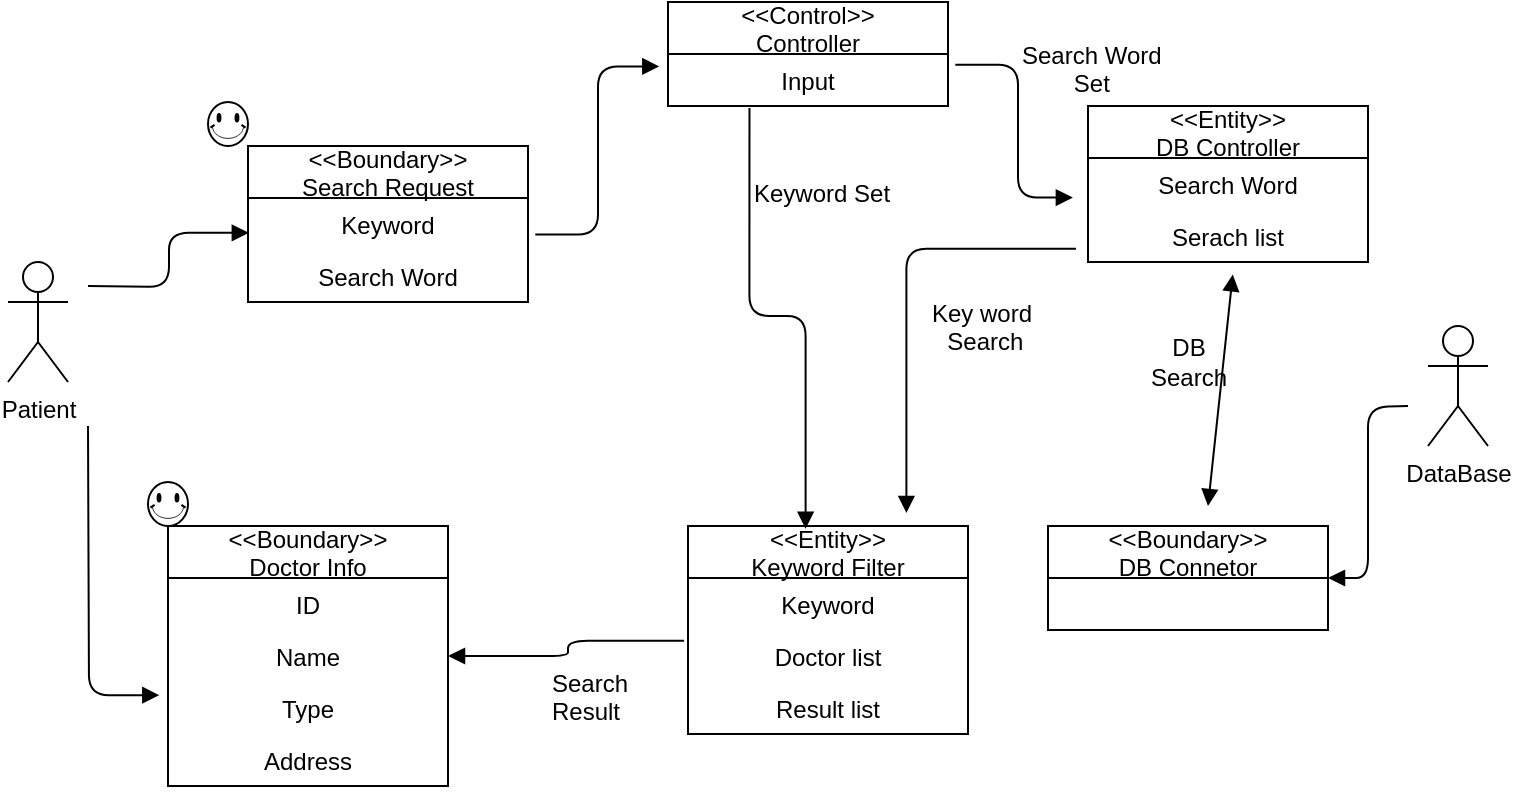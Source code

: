 <mxfile version="14.6.6" type="device"><diagram id="EeeSKXHMA_eIP2ZQH-6m" name="Page-1"><mxGraphModel dx="1038" dy="580" grid="1" gridSize="10" guides="1" tooltips="1" connect="1" arrows="1" fold="1" page="1" pageScale="1" pageWidth="827" pageHeight="1169" math="0" shadow="0"><root><mxCell id="0"/><mxCell id="1" parent="0"/><mxCell id="dfXmhVjnw5Koi8pMULJA-4" value="&lt;&lt;Boundary&gt;&gt;&#10;Search Request" style="swimlane;fontStyle=0;childLayout=stackLayout;horizontal=1;startSize=26;fillColor=none;horizontalStack=0;resizeParent=1;resizeParentMax=0;resizeLast=0;collapsible=1;marginBottom=0;fontSize=12;" vertex="1" parent="1"><mxGeometry x="160" y="230" width="140" height="78" as="geometry"/></mxCell><mxCell id="dfXmhVjnw5Koi8pMULJA-5" value="Keyword" style="text;strokeColor=none;fillColor=none;align=center;verticalAlign=top;spacingLeft=4;spacingRight=4;overflow=hidden;rotatable=0;points=[[0,0.5],[1,0.5]];portConstraint=eastwest;" vertex="1" parent="dfXmhVjnw5Koi8pMULJA-4"><mxGeometry y="26" width="140" height="26" as="geometry"/></mxCell><mxCell id="dfXmhVjnw5Koi8pMULJA-6" value="Search Word" style="text;strokeColor=none;fillColor=none;align=center;verticalAlign=top;spacingLeft=4;spacingRight=4;overflow=hidden;rotatable=0;points=[[0,0.5],[1,0.5]];portConstraint=eastwest;" vertex="1" parent="dfXmhVjnw5Koi8pMULJA-4"><mxGeometry y="52" width="140" height="26" as="geometry"/></mxCell><mxCell id="dfXmhVjnw5Koi8pMULJA-9" value="Patient" style="shape=umlActor;verticalLabelPosition=bottom;verticalAlign=top;html=1;outlineConnect=0;fontSize=12;align=center;" vertex="1" parent="1"><mxGeometry x="40" y="288" width="30" height="60" as="geometry"/></mxCell><mxCell id="dfXmhVjnw5Koi8pMULJA-12" value="DataBase" style="shape=umlActor;verticalLabelPosition=bottom;verticalAlign=top;html=1;outlineConnect=0;fontSize=12;align=center;" vertex="1" parent="1"><mxGeometry x="750" y="320" width="30" height="60" as="geometry"/></mxCell><mxCell id="dfXmhVjnw5Koi8pMULJA-13" value="&lt;&lt;Boundary&gt;&gt;&#10;Doctor Info" style="swimlane;fontStyle=0;childLayout=stackLayout;horizontal=1;startSize=26;fillColor=none;horizontalStack=0;resizeParent=1;resizeParentMax=0;resizeLast=0;collapsible=1;marginBottom=0;fontSize=12;" vertex="1" parent="1"><mxGeometry x="120" y="420" width="140" height="130" as="geometry"/></mxCell><mxCell id="dfXmhVjnw5Koi8pMULJA-14" value="ID" style="text;strokeColor=none;fillColor=none;align=center;verticalAlign=top;spacingLeft=4;spacingRight=4;overflow=hidden;rotatable=0;points=[[0,0.5],[1,0.5]];portConstraint=eastwest;" vertex="1" parent="dfXmhVjnw5Koi8pMULJA-13"><mxGeometry y="26" width="140" height="26" as="geometry"/></mxCell><object label="Name" id="dfXmhVjnw5Koi8pMULJA-15"><mxCell style="text;strokeColor=none;fillColor=none;align=center;verticalAlign=top;spacingLeft=4;spacingRight=4;overflow=hidden;rotatable=0;points=[[0,0.5],[1,0.5]];portConstraint=eastwest;" vertex="1" parent="dfXmhVjnw5Koi8pMULJA-13"><mxGeometry y="52" width="140" height="26" as="geometry"/></mxCell></object><object label="Type" id="dfXmhVjnw5Koi8pMULJA-16"><mxCell style="text;strokeColor=none;fillColor=none;align=center;verticalAlign=top;spacingLeft=4;spacingRight=4;overflow=hidden;rotatable=0;points=[[0,0.5],[1,0.5]];portConstraint=eastwest;" vertex="1" parent="dfXmhVjnw5Koi8pMULJA-13"><mxGeometry y="78" width="140" height="26" as="geometry"/></mxCell></object><object label="Address" id="dfXmhVjnw5Koi8pMULJA-17"><mxCell style="text;strokeColor=none;fillColor=none;align=center;verticalAlign=top;spacingLeft=4;spacingRight=4;overflow=hidden;rotatable=0;points=[[0,0.5],[1,0.5]];portConstraint=eastwest;" vertex="1" parent="dfXmhVjnw5Koi8pMULJA-13"><mxGeometry y="104" width="140" height="26" as="geometry"/></mxCell></object><mxCell id="dfXmhVjnw5Koi8pMULJA-18" value="&lt;&lt;Boundary&gt;&gt;&#10;DB Connetor" style="swimlane;fontStyle=0;childLayout=stackLayout;horizontal=1;startSize=26;fillColor=none;horizontalStack=0;resizeParent=1;resizeParentMax=0;resizeLast=0;collapsible=1;marginBottom=0;fontSize=12;" vertex="1" parent="1"><mxGeometry x="560" y="420" width="140" height="52" as="geometry"/></mxCell><mxCell id="dfXmhVjnw5Koi8pMULJA-25" value="&lt;&lt;Entity&gt;&gt;&#10;DB Controller" style="swimlane;fontStyle=0;childLayout=stackLayout;horizontal=1;startSize=26;fillColor=none;horizontalStack=0;resizeParent=1;resizeParentMax=0;resizeLast=0;collapsible=1;marginBottom=0;fontSize=12;" vertex="1" parent="1"><mxGeometry x="580" y="210" width="140" height="78" as="geometry"/></mxCell><mxCell id="dfXmhVjnw5Koi8pMULJA-26" value="Search Word" style="text;strokeColor=none;fillColor=none;align=center;verticalAlign=top;spacingLeft=4;spacingRight=4;overflow=hidden;rotatable=0;points=[[0,0.5],[1,0.5]];portConstraint=eastwest;" vertex="1" parent="dfXmhVjnw5Koi8pMULJA-25"><mxGeometry y="26" width="140" height="26" as="geometry"/></mxCell><mxCell id="dfXmhVjnw5Koi8pMULJA-27" value="Serach list" style="text;strokeColor=none;fillColor=none;align=center;verticalAlign=top;spacingLeft=4;spacingRight=4;overflow=hidden;rotatable=0;points=[[0,0.5],[1,0.5]];portConstraint=eastwest;" vertex="1" parent="dfXmhVjnw5Koi8pMULJA-25"><mxGeometry y="52" width="140" height="26" as="geometry"/></mxCell><mxCell id="dfXmhVjnw5Koi8pMULJA-28" value="&lt;&lt;Control&gt;&gt;&#10;Controller" style="swimlane;fontStyle=0;childLayout=stackLayout;horizontal=1;startSize=26;fillColor=none;horizontalStack=0;resizeParent=1;resizeParentMax=0;resizeLast=0;collapsible=1;marginBottom=0;fontSize=12;" vertex="1" parent="1"><mxGeometry x="370" y="158" width="140" height="52" as="geometry"/></mxCell><mxCell id="dfXmhVjnw5Koi8pMULJA-29" value="Input" style="text;strokeColor=none;fillColor=none;align=center;verticalAlign=top;spacingLeft=4;spacingRight=4;overflow=hidden;rotatable=0;points=[[0,0.5],[1,0.5]];portConstraint=eastwest;" vertex="1" parent="dfXmhVjnw5Koi8pMULJA-28"><mxGeometry y="26" width="140" height="26" as="geometry"/></mxCell><mxCell id="dfXmhVjnw5Koi8pMULJA-31" value="&lt;&lt;Entity&gt;&gt;&#10;Keyword Filter" style="swimlane;fontStyle=0;childLayout=stackLayout;horizontal=1;startSize=26;fillColor=none;horizontalStack=0;resizeParent=1;resizeParentMax=0;resizeLast=0;collapsible=1;marginBottom=0;fontSize=12;" vertex="1" parent="1"><mxGeometry x="380" y="420" width="140" height="104" as="geometry"/></mxCell><mxCell id="dfXmhVjnw5Koi8pMULJA-32" value="Keyword" style="text;strokeColor=none;fillColor=none;align=center;verticalAlign=top;spacingLeft=4;spacingRight=4;overflow=hidden;rotatable=0;points=[[0,0.5],[1,0.5]];portConstraint=eastwest;" vertex="1" parent="dfXmhVjnw5Koi8pMULJA-31"><mxGeometry y="26" width="140" height="26" as="geometry"/></mxCell><mxCell id="dfXmhVjnw5Koi8pMULJA-33" value="Doctor list" style="text;strokeColor=none;fillColor=none;align=center;verticalAlign=top;spacingLeft=4;spacingRight=4;overflow=hidden;rotatable=0;points=[[0,0.5],[1,0.5]];portConstraint=eastwest;" vertex="1" parent="dfXmhVjnw5Koi8pMULJA-31"><mxGeometry y="52" width="140" height="26" as="geometry"/></mxCell><mxCell id="dfXmhVjnw5Koi8pMULJA-34" value="Result list" style="text;strokeColor=none;fillColor=none;align=center;verticalAlign=top;spacingLeft=4;spacingRight=4;overflow=hidden;rotatable=0;points=[[0,0.5],[1,0.5]];portConstraint=eastwest;" vertex="1" parent="dfXmhVjnw5Koi8pMULJA-31"><mxGeometry y="78" width="140" height="26" as="geometry"/></mxCell><mxCell id="dfXmhVjnw5Koi8pMULJA-41" value="" style="endArrow=block;endFill=1;html=1;edgeStyle=orthogonalEdgeStyle;align=left;verticalAlign=top;fontSize=12;exitX=1.026;exitY=-0.3;exitDx=0;exitDy=0;exitPerimeter=0;entryX=-0.031;entryY=0.238;entryDx=0;entryDy=0;entryPerimeter=0;" edge="1" parent="1" source="dfXmhVjnw5Koi8pMULJA-6" target="dfXmhVjnw5Koi8pMULJA-29"><mxGeometry x="-1" relative="1" as="geometry"><mxPoint x="330" y="420" as="sourcePoint"/><mxPoint x="490" y="420" as="targetPoint"/></mxGeometry></mxCell><mxCell id="dfXmhVjnw5Koi8pMULJA-43" value="Search Word&lt;br&gt;&lt;div style=&quot;text-align: center&quot;&gt;Set&lt;/div&gt;" style="endArrow=block;endFill=1;html=1;edgeStyle=orthogonalEdgeStyle;align=left;verticalAlign=top;fontSize=12;exitX=1.026;exitY=0.208;exitDx=0;exitDy=0;exitPerimeter=0;entryX=-0.054;entryY=-0.238;entryDx=0;entryDy=0;entryPerimeter=0;" edge="1" parent="1" source="dfXmhVjnw5Koi8pMULJA-29" target="dfXmhVjnw5Koi8pMULJA-27"><mxGeometry x="-0.499" y="-19" relative="1" as="geometry"><mxPoint x="313.64" y="284.2" as="sourcePoint"/><mxPoint x="385.66" y="252.188" as="targetPoint"/><mxPoint x="19" y="-19" as="offset"/></mxGeometry></mxCell><mxCell id="dfXmhVjnw5Koi8pMULJA-54" value="Key word&amp;nbsp;&lt;br&gt;&lt;div style=&quot;text-align: center&quot;&gt;Search&lt;/div&gt;" style="endArrow=block;endFill=1;html=1;edgeStyle=orthogonalEdgeStyle;align=left;verticalAlign=top;fontSize=12;exitX=-0.043;exitY=0.746;exitDx=0;exitDy=0;exitPerimeter=0;entryX=0.78;entryY=-0.063;entryDx=0;entryDy=0;entryPerimeter=0;" edge="1" parent="1" source="dfXmhVjnw5Koi8pMULJA-27" target="dfXmhVjnw5Koi8pMULJA-31"><mxGeometry x="-0.046" y="11" relative="1" as="geometry"><mxPoint x="533.64" y="209.408" as="sourcePoint"/><mxPoint x="592.44" y="275.812" as="targetPoint"/><mxPoint as="offset"/></mxGeometry></mxCell><mxCell id="dfXmhVjnw5Koi8pMULJA-59" value="" style="endArrow=block;startArrow=block;endFill=1;startFill=1;html=1;fontSize=12;exitX=0.517;exitY=1.238;exitDx=0;exitDy=0;exitPerimeter=0;" edge="1" parent="1" source="dfXmhVjnw5Koi8pMULJA-27"><mxGeometry width="160" relative="1" as="geometry"><mxPoint x="330" y="420" as="sourcePoint"/><mxPoint x="640" y="410" as="targetPoint"/></mxGeometry></mxCell><mxCell id="dfXmhVjnw5Koi8pMULJA-61" value="" style="endArrow=block;endFill=1;html=1;edgeStyle=orthogonalEdgeStyle;align=left;verticalAlign=top;fontSize=12;entryX=1;entryY=0.5;entryDx=0;entryDy=0;" edge="1" parent="1" target="dfXmhVjnw5Koi8pMULJA-18"><mxGeometry x="0.587" y="40" relative="1" as="geometry"><mxPoint x="740" y="360" as="sourcePoint"/><mxPoint x="590" y="472.048" as="targetPoint"/><mxPoint as="offset"/></mxGeometry></mxCell><mxCell id="dfXmhVjnw5Koi8pMULJA-63" value="Search&lt;br&gt;Result" style="endArrow=block;endFill=1;html=1;edgeStyle=orthogonalEdgeStyle;align=left;verticalAlign=top;fontSize=12;exitX=-0.014;exitY=0.208;exitDx=0;exitDy=0;exitPerimeter=0;entryX=1;entryY=0.5;entryDx=0;entryDy=0;" edge="1" parent="1" source="dfXmhVjnw5Koi8pMULJA-33" target="dfXmhVjnw5Koi8pMULJA-15"><mxGeometry x="0.204" relative="1" as="geometry"><mxPoint x="290.0" y="372.01" as="sourcePoint"/><mxPoint x="352.02" y="287.998" as="targetPoint"/><mxPoint as="offset"/></mxGeometry></mxCell><mxCell id="dfXmhVjnw5Koi8pMULJA-65" value="" style="endArrow=block;endFill=1;html=1;edgeStyle=orthogonalEdgeStyle;align=left;verticalAlign=top;fontSize=12;entryX=0.003;entryY=-0.331;entryDx=0;entryDy=0;entryPerimeter=0;" edge="1" parent="1" target="dfXmhVjnw5Koi8pMULJA-6"><mxGeometry x="-1" relative="1" as="geometry"><mxPoint x="80" y="300" as="sourcePoint"/><mxPoint x="100" y="387.6" as="targetPoint"/></mxGeometry></mxCell><mxCell id="dfXmhVjnw5Koi8pMULJA-67" value="" style="endArrow=block;endFill=1;html=1;edgeStyle=orthogonalEdgeStyle;align=left;verticalAlign=top;fontSize=12;entryX=-0.031;entryY=0.254;entryDx=0;entryDy=0;entryPerimeter=0;" edge="1" parent="1" target="dfXmhVjnw5Koi8pMULJA-16"><mxGeometry x="-1" relative="1" as="geometry"><mxPoint x="80" y="370" as="sourcePoint"/><mxPoint x="160.42" y="273.394" as="targetPoint"/></mxGeometry></mxCell><mxCell id="dfXmhVjnw5Koi8pMULJA-70" value="Keyword Set" style="endArrow=block;endFill=1;html=1;edgeStyle=orthogonalEdgeStyle;align=left;verticalAlign=top;fontSize=12;exitX=0.291;exitY=1.038;exitDx=0;exitDy=0;exitPerimeter=0;entryX=0.42;entryY=0.013;entryDx=0;entryDy=0;entryPerimeter=0;" edge="1" parent="1" source="dfXmhVjnw5Koi8pMULJA-29" target="dfXmhVjnw5Koi8pMULJA-31"><mxGeometry x="-0.757" relative="1" as="geometry"><mxPoint x="351.0" y="380.0" as="sourcePoint"/><mxPoint x="413.02" y="295.988" as="targetPoint"/><mxPoint as="offset"/></mxGeometry></mxCell><mxCell id="dfXmhVjnw5Koi8pMULJA-72" value="DB&lt;br&gt;Search" style="text;html=1;align=center;verticalAlign=middle;resizable=0;points=[];autosize=1;strokeColor=none;fontSize=12;" vertex="1" parent="1"><mxGeometry x="605" y="323" width="50" height="30" as="geometry"/></mxCell><mxCell id="dfXmhVjnw5Koi8pMULJA-74" value="" style="verticalLabelPosition=bottom;verticalAlign=top;html=1;shape=mxgraph.basic.smiley;fontSize=12;align=center;" vertex="1" parent="1"><mxGeometry x="140" y="208" width="20" height="22" as="geometry"/></mxCell><mxCell id="dfXmhVjnw5Koi8pMULJA-75" value="" style="verticalLabelPosition=bottom;verticalAlign=top;html=1;shape=mxgraph.basic.smiley;fontSize=12;align=center;" vertex="1" parent="1"><mxGeometry x="110" y="398" width="20" height="22" as="geometry"/></mxCell></root></mxGraphModel></diagram></mxfile>